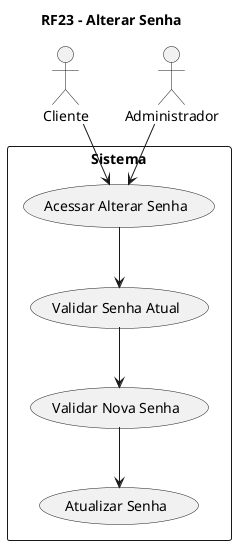 @startuml
title RF23 - Alterar Senha

actor "Cliente" as Cliente
actor "Administrador" as Admin

rectangle "Sistema" {
  Cliente --> (Acessar Alterar Senha)
  Admin --> (Acessar Alterar Senha)
  (Acessar Alterar Senha) --> (Validar Senha Atual)
  (Validar Senha Atual) --> (Validar Nova Senha)
  (Validar Nova Senha) --> (Atualizar Senha)
}

@enduml

